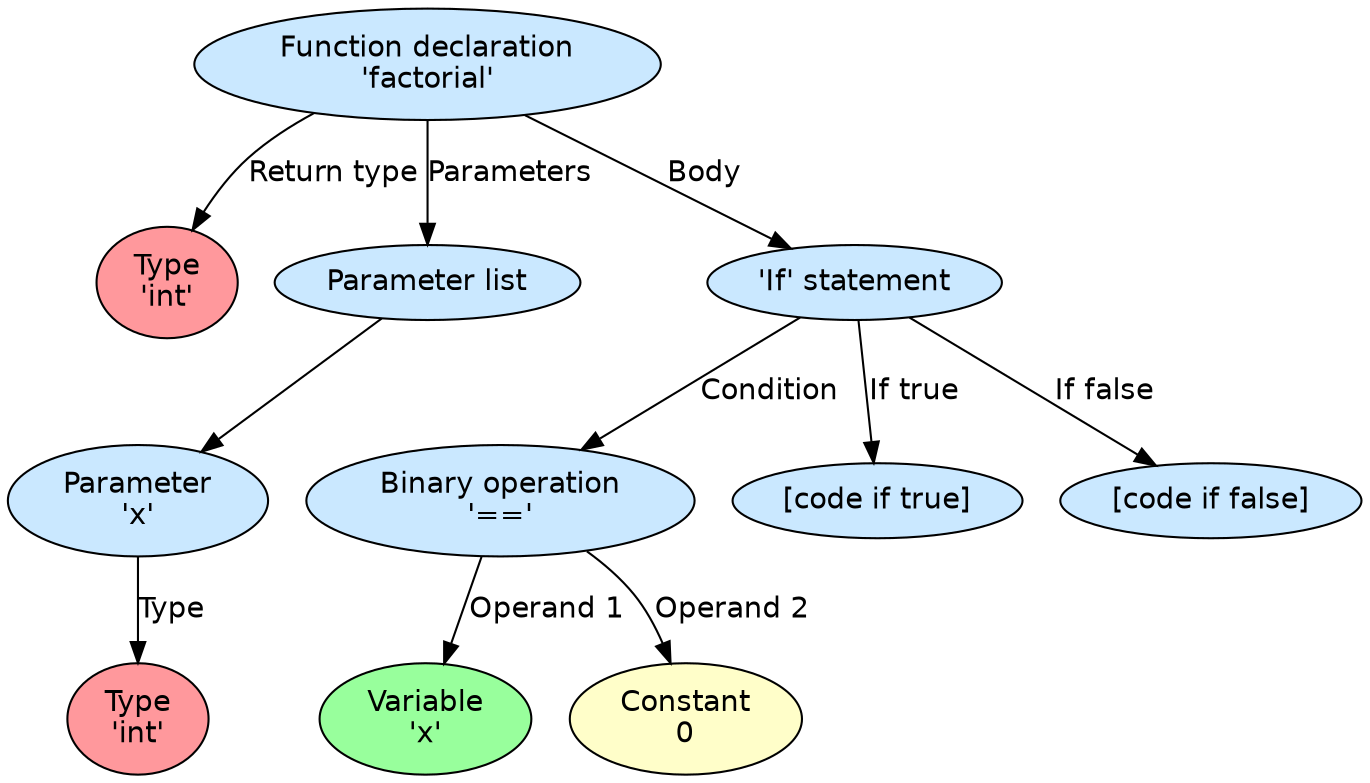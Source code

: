 digraph G {
    node [fontname="Helvetica", style=filled];
    edge [fontname="Helvetica"];
    
    subgraph types {
        node [fillcolor="#ff989c"];
        id1 [label="Type\n'int'"];
        id4 [label="Type\n'int'"];
    }
    
    subgraph vars {
        node [fillcolor="#98ff9c"];
        cop1 [label="Variable\n'x'"];
    }
    
    subgraph consts {
        node[fillcolor="#fffec9"];
        cop2 [label="Constant\n0"];
    }
    
    subgraph compounds {
        node [fillcolor="#cae8ff"];
        fdecl [label="Function declaration\n'factorial'"];
        plist [label="Parameter list"];
        p1 [label="Parameter\n'x'"];
        body [label="'If' statement"];
        cond [label="Binary operation\n'=='"];
        body_true [label="[code if true]"];
        body_false [label="[code if false]"];
    }
    
    fdecl -> id1 [label="Return type"];
    fdecl -> plist [label="Parameters"];
    
    plist -> p1;
    p1 -> id4 [label="Type"];
    fdecl -> body [label="Body"];
    body -> cond [label="Condition"];
    cond -> cop1 [label="Operand 1"];
    cond -> cop2 [label="Operand 2"];
    body -> body_true [label="If true"];
    body -> body_false [label="If false"];
}